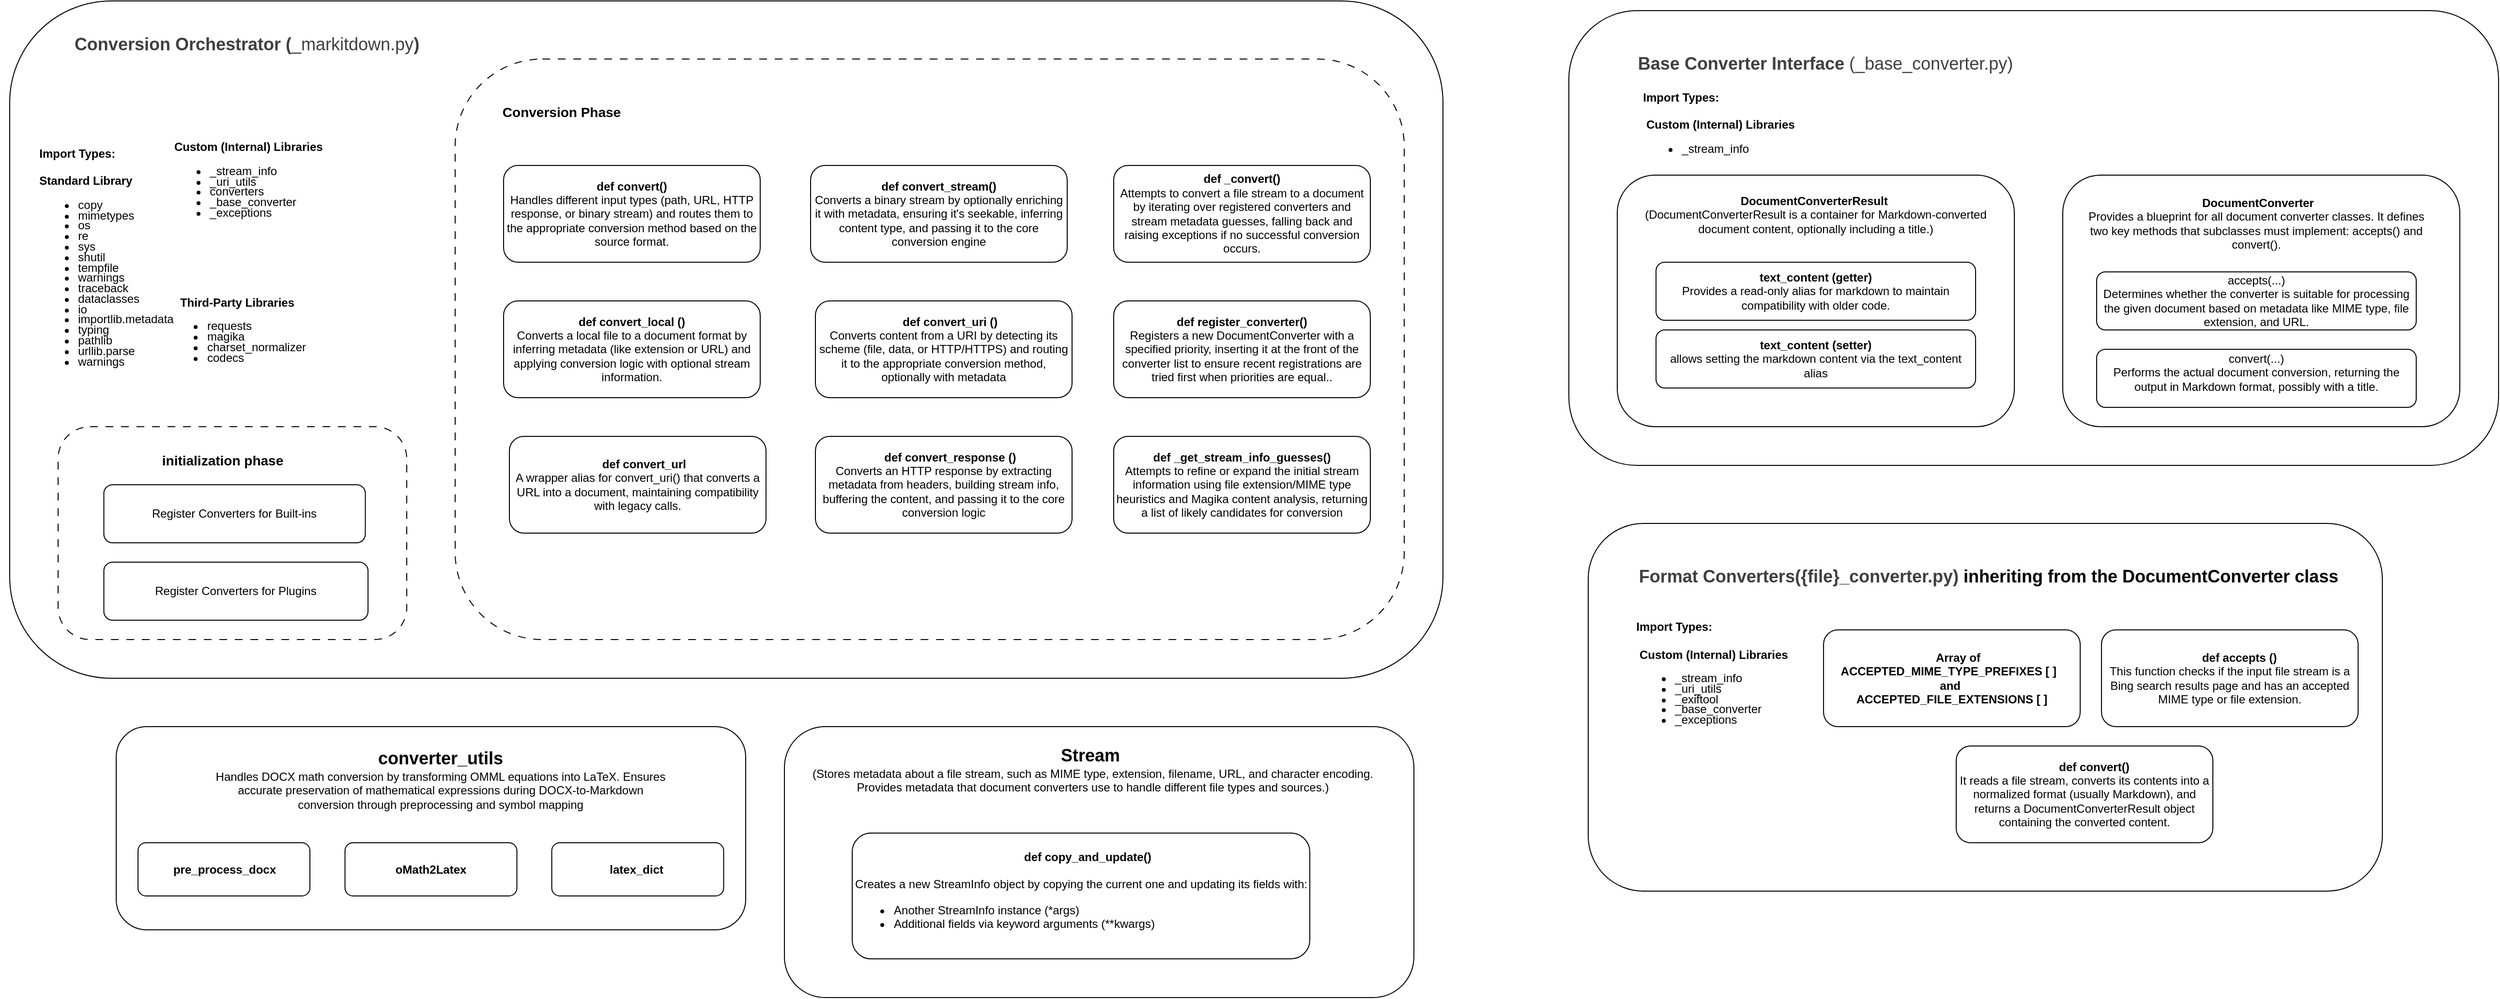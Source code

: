 <mxfile>
    <diagram id="9Ay7t5IaKKnwAftK50mF" name="Page-1">
        <mxGraphModel dx="1239" dy="313" grid="1" gridSize="10" guides="1" tooltips="1" connect="1" arrows="1" fold="1" page="1" pageScale="1" pageWidth="850" pageHeight="1100" background="#ffffff" math="0" shadow="0">
            <root>
                <mxCell id="0"/>
                <mxCell id="1" parent="0"/>
                <mxCell id="2" value="" style="rounded=1;whiteSpace=wrap;html=1;" parent="1" vertex="1">
                    <mxGeometry x="-20" y="70" width="1480" height="700" as="geometry"/>
                </mxCell>
                <mxCell id="3" value="&lt;span style=&quot;color: rgb(63, 63, 63);&quot;&gt;&lt;font style=&quot;font-size: 18px;&quot;&gt;&lt;b style=&quot;&quot;&gt;Conversion Orchestrator (&lt;/b&gt;_markitdown.py&lt;b style=&quot;&quot;&gt;)&lt;/b&gt;&lt;/font&gt;&lt;/span&gt;" style="text;html=1;align=center;verticalAlign=middle;whiteSpace=wrap;rounded=0;" parent="1" vertex="1">
                    <mxGeometry x="30" y="100" width="390" height="30" as="geometry"/>
                </mxCell>
                <mxCell id="5" value="&lt;div style=&quot;text-align: left;&quot;&gt;&lt;b style=&quot;background-color: transparent;&quot;&gt;Import Types:&lt;/b&gt;&lt;/div&gt;&lt;div style=&quot;text-align: left;&quot;&gt;&lt;b style=&quot;background-color: transparent;&quot;&gt;&lt;br&gt;&lt;/b&gt;&lt;/div&gt;&lt;span data-end=&quot;1524&quot; data-start=&quot;1504&quot;&gt;&lt;div style=&quot;font-weight: bold; text-align: left;&quot;&gt;&lt;strong style=&quot;background-color: transparent;&quot; data-end=&quot;1524&quot; data-start=&quot;1504&quot;&gt;Standard Library&lt;/strong&gt;&lt;/div&gt;&lt;ul style=&quot;line-height: 90%;&quot;&gt;&lt;li style=&quot;text-align: left;&quot;&gt;&lt;span style=&quot;&quot; data-end=&quot;1524&quot; data-start=&quot;1504&quot;&gt;copy&lt;/span&gt;&lt;/li&gt;&lt;li style=&quot;text-align: left;&quot;&gt;&lt;span data-end=&quot;1524&quot; data-start=&quot;1504&quot;&gt;mimetypes&lt;/span&gt;&lt;/li&gt;&lt;li style=&quot;text-align: left;&quot;&gt;&lt;span data-end=&quot;1524&quot; data-start=&quot;1504&quot;&gt;os&lt;/span&gt;&lt;/li&gt;&lt;li style=&quot;text-align: left;&quot;&gt;&lt;span data-end=&quot;1524&quot; data-start=&quot;1504&quot;&gt;re&lt;/span&gt;&lt;/li&gt;&lt;li style=&quot;text-align: left;&quot;&gt;&lt;span data-end=&quot;1524&quot; data-start=&quot;1504&quot;&gt;sys&lt;/span&gt;&lt;/li&gt;&lt;li style=&quot;text-align: left;&quot;&gt;&lt;span data-end=&quot;1524&quot; data-start=&quot;1504&quot;&gt;shutil&lt;/span&gt;&lt;/li&gt;&lt;li style=&quot;text-align: left;&quot;&gt;&lt;span data-end=&quot;1524&quot; data-start=&quot;1504&quot;&gt;tempfile&lt;/span&gt;&lt;/li&gt;&lt;li style=&quot;text-align: left;&quot;&gt;&lt;span data-end=&quot;1524&quot; data-start=&quot;1504&quot;&gt;warnings&lt;/span&gt;&lt;/li&gt;&lt;li style=&quot;text-align: left;&quot;&gt;&lt;span data-end=&quot;1524&quot; data-start=&quot;1504&quot;&gt;traceback&lt;/span&gt;&lt;/li&gt;&lt;li style=&quot;text-align: left;&quot;&gt;&lt;span data-end=&quot;1524&quot; data-start=&quot;1504&quot;&gt;dataclasses&lt;/span&gt;&lt;/li&gt;&lt;li style=&quot;text-align: left;&quot;&gt;&lt;span data-end=&quot;1524&quot; data-start=&quot;1504&quot;&gt;io&lt;/span&gt;&lt;/li&gt;&lt;li style=&quot;text-align: left;&quot;&gt;&lt;span data-end=&quot;1524&quot; data-start=&quot;1504&quot;&gt;importlib.metadata&lt;/span&gt;&lt;/li&gt;&lt;li style=&quot;text-align: left;&quot;&gt;&lt;span data-end=&quot;1524&quot; data-start=&quot;1504&quot;&gt;typing&lt;/span&gt;&lt;/li&gt;&lt;li style=&quot;text-align: left;&quot;&gt;&lt;span data-end=&quot;1524&quot; data-start=&quot;1504&quot;&gt;pathlib&lt;/span&gt;&lt;/li&gt;&lt;li style=&quot;text-align: left;&quot;&gt;&lt;span data-end=&quot;1524&quot; data-start=&quot;1504&quot;&gt;urllib.parse&lt;/span&gt;&lt;/li&gt;&lt;li style=&quot;text-align: left;&quot;&gt;&lt;span style=&quot;&quot; data-end=&quot;1524&quot; data-start=&quot;1504&quot;&gt;warnings&amp;nbsp;&lt;/span&gt;&lt;strong style=&quot;font-weight: bold;&quot; data-end=&quot;1524&quot; data-start=&quot;1504&quot;&gt;&amp;nbsp;&lt;/strong&gt;&lt;/li&gt;&lt;/ul&gt;&lt;/span&gt;" style="text;html=1;align=center;verticalAlign=middle;whiteSpace=wrap;rounded=0;" parent="1" vertex="1">
                    <mxGeometry x="-30" y="160" width="220" height="360" as="geometry"/>
                </mxCell>
                <mxCell id="7" value="&lt;b&gt;Third-Party Libraries&lt;/b&gt;&lt;div&gt;&lt;ul style=&quot;line-height: 90%;&quot;&gt;&lt;li style=&quot;text-align: left;&quot;&gt;requests&lt;/li&gt;&lt;li style=&quot;text-align: left;&quot;&gt;magika&lt;/li&gt;&lt;li style=&quot;text-align: left;&quot;&gt;charset_normalizer&lt;/li&gt;&lt;li style=&quot;text-align: left;&quot;&gt;codecs&lt;/li&gt;&lt;/ul&gt;&lt;/div&gt;" style="text;html=1;align=center;verticalAlign=middle;whiteSpace=wrap;rounded=0;" parent="1" vertex="1">
                    <mxGeometry x="140" y="350" width="150" height="130" as="geometry"/>
                </mxCell>
                <mxCell id="8" value="&lt;span style=&quot;font-family: monospace; font-size: 0px; text-align: start; text-wrap-mode: nowrap;&quot;&gt;%3CmxGraphModel%3E%3Croot%3E%3CmxCell%20id%3D%220%22%2F%3E%3CmxCell%20id%3D%221%22%20parent%3D%220%22%2F%3E%3CmxCell%20id%3D%222%22%20value%3D%22%26lt%3Bb%26gt%3BThird-Party%20Libraries%26lt%3B%2Fb%26gt%3B%26lt%3Bdiv%26gt%3B%26lt%3Bul%20style%3D%26quot%3Bline-height%3A%2090%25%3B%26quot%3B%26gt%3B%26lt%3Bli%20style%3D%26quot%3Btext-align%3A%20left%3B%26quot%3B%26gt%3Brequests%26lt%3B%2Fli%26gt%3B%26lt%3Bli%20style%3D%26quot%3Btext-align%3A%20left%3B%26quot%3B%26gt%3Bmagika%26lt%3B%2Fli%26gt%3B%26lt%3Bli%20style%3D%26quot%3Btext-align%3A%20left%3B%26quot%3B%26gt%3Bcharset_normalizer%26lt%3B%2Fli%26gt%3B%26lt%3Bli%20style%3D%26quot%3Btext-align%3A%20left%3B%26quot%3B%26gt%3Bcodecs%26lt%3B%2Fli%26gt%3B%26lt%3B%2Ful%26gt%3B%26lt%3B%2Fdiv%26gt%3B%22%20style%3D%22text%3Bhtml%3D1%3Balign%3Dcenter%3BverticalAlign%3Dmiddle%3BwhiteSpace%3Dwrap%3Brounded%3D0%3B%22%20vertex%3D%221%22%20parent%3D%221%22%3E%3CmxGeometry%20x%3D%22150%22%20y%3D%22190%22%20width%3D%22150%22%20height%3D%22130%22%20as%3D%22geometry%22%2F%3E%3C%2FmxCell%3E%3C%2Froot%3E%3C%2FmxGraphModel%3E&lt;/span&gt;&lt;b&gt;&amp;nbsp;Custom (Internal)&amp;nbsp;Libraries&lt;/b&gt;&lt;div&gt;&lt;ul style=&quot;line-height: 90%;&quot;&gt;&lt;li style=&quot;text-align: left;&quot;&gt;_stream_info&lt;/li&gt;&lt;li style=&quot;text-align: left;&quot;&gt;_uri_utils&lt;/li&gt;&lt;li style=&quot;text-align: left;&quot;&gt;converters&amp;nbsp;&lt;/li&gt;&lt;li style=&quot;text-align: left;&quot;&gt;_base_converter&lt;/li&gt;&lt;li style=&quot;text-align: left;&quot;&gt;_exceptions&amp;nbsp;&lt;/li&gt;&lt;/ul&gt;&lt;/div&gt;" style="text;html=1;align=center;verticalAlign=middle;whiteSpace=wrap;rounded=0;" parent="1" vertex="1">
                    <mxGeometry x="140" y="190" width="170" height="140" as="geometry"/>
                </mxCell>
                <mxCell id="9" value="" style="rounded=1;whiteSpace=wrap;html=1;dashed=1;dashPattern=8 8;" parent="1" vertex="1">
                    <mxGeometry x="30" y="510" width="360" height="220" as="geometry"/>
                </mxCell>
                <mxCell id="10" value="&lt;span style=&quot;color: rgb(0, 0, 0);&quot;&gt;&lt;b&gt;&lt;font style=&quot;font-size: 14px;&quot;&gt;initialization phase&lt;/font&gt;&lt;/b&gt;&lt;/span&gt;" style="text;html=1;align=center;verticalAlign=middle;whiteSpace=wrap;rounded=0;" parent="1" vertex="1">
                    <mxGeometry x="130" y="530" width="140" height="30" as="geometry"/>
                </mxCell>
                <mxCell id="11" value="Register Converters for Built-ins" style="rounded=1;whiteSpace=wrap;html=1;" parent="1" vertex="1">
                    <mxGeometry x="77.25" y="570" width="270" height="60" as="geometry"/>
                </mxCell>
                <mxCell id="12" value="Register Converters for Plugins" style="rounded=1;whiteSpace=wrap;html=1;" parent="1" vertex="1">
                    <mxGeometry x="77.25" y="650" width="272.75" height="60" as="geometry"/>
                </mxCell>
                <mxCell id="18" value="" style="rounded=1;whiteSpace=wrap;html=1;arcSize=15;dashed=1;dashPattern=8 8;" parent="1" vertex="1">
                    <mxGeometry x="440" y="130" width="980" height="600" as="geometry"/>
                </mxCell>
                <mxCell id="28" value="&lt;b&gt;&lt;font style=&quot;font-size: 14px;&quot;&gt;Conversion Phase&lt;/font&gt;&lt;/b&gt;" style="text;html=1;align=center;verticalAlign=middle;whiteSpace=wrap;rounded=0;" parent="1" vertex="1">
                    <mxGeometry x="480" y="170" width="140" height="30" as="geometry"/>
                </mxCell>
                <mxCell id="51" value="&lt;b&gt;def convert_local ()&lt;br&gt;&lt;/b&gt;Converts a local file to a document format by inferring metadata (like extension or URL) and applying conversion logic with optional stream information." style="rounded=1;whiteSpace=wrap;html=1;" parent="1" vertex="1">
                    <mxGeometry x="490" y="380" width="265" height="100" as="geometry"/>
                </mxCell>
                <mxCell id="52" value="&lt;b&gt;def convert()&lt;/b&gt;&lt;div&gt;Handles different input types (path, URL, HTTP response, or binary stream) and routes them to the appropriate conversion method based on the source format.&lt;/div&gt;" style="rounded=1;whiteSpace=wrap;html=1;" parent="1" vertex="1">
                    <mxGeometry x="490" y="240" width="265" height="100" as="geometry"/>
                </mxCell>
                <mxCell id="53" value="&lt;b&gt;def convert_stream()&lt;/b&gt;&lt;div&gt;Converts a binary stream by optionally enriching it with metadata, ensuring it&#39;s seekable, inferring content type, and passing it to the core conversion engine&lt;b&gt;&lt;/b&gt;&lt;/div&gt;" style="rounded=1;whiteSpace=wrap;html=1;" parent="1" vertex="1">
                    <mxGeometry x="807" y="240" width="265" height="100" as="geometry"/>
                </mxCell>
                <mxCell id="54" value="&lt;div&gt;&lt;b&gt;&amp;nbsp; &amp;nbsp; def convert_uri ()&lt;/b&gt;&lt;/div&gt;&lt;div&gt;Converts content from a URI by detecting its scheme (file, data, or HTTP/HTTPS) and routing it to the appropriate conversion method, optionally with metadata&lt;b&gt;&lt;/b&gt;&lt;/div&gt;" style="rounded=1;whiteSpace=wrap;html=1;" parent="1" vertex="1">
                    <mxGeometry x="812" y="380" width="265" height="100" as="geometry"/>
                </mxCell>
                <mxCell id="55" value="&lt;div&gt;&lt;b&gt;&amp;nbsp; &amp;nbsp; def&amp;nbsp;&lt;/b&gt;&lt;span style=&quot;background-color: transparent;&quot;&gt;&lt;b&gt;convert_url&lt;/b&gt;&lt;/span&gt;&lt;/div&gt;&lt;div&gt;A wrapper alias for convert_uri() that converts a URL into a document, maintaining compatibility with legacy calls.&lt;b&gt;&lt;/b&gt;&lt;/div&gt;" style="rounded=1;whiteSpace=wrap;html=1;" parent="1" vertex="1">
                    <mxGeometry x="496" y="520" width="265" height="100" as="geometry"/>
                </mxCell>
                <mxCell id="56" value="&lt;div&gt;&lt;b&gt;&amp;nbsp; &amp;nbsp; def&amp;nbsp;&lt;/b&gt;&lt;span style=&quot;background-color: transparent;&quot;&gt;&lt;b&gt;convert_response&lt;/b&gt;&lt;/span&gt;&lt;b style=&quot;background-color: transparent;&quot;&gt;&amp;nbsp;()&lt;/b&gt;&lt;/div&gt;&lt;div&gt;Converts an HTTP response by extracting metadata from headers, building stream info, buffering the content, and passing it to the core conversion logic&lt;b&gt;&lt;/b&gt;&lt;/div&gt;" style="rounded=1;whiteSpace=wrap;html=1;" parent="1" vertex="1">
                    <mxGeometry x="812" y="520" width="265" height="100" as="geometry"/>
                </mxCell>
                <mxCell id="57" value="&lt;b&gt;def&amp;nbsp;_convert()&lt;/b&gt;&lt;div&gt;Attempts to convert a file stream to a document by iterating over registered converters and stream metadata guesses, falling back and raising exceptions if no successful conversion occurs.&lt;/div&gt;" style="rounded=1;whiteSpace=wrap;html=1;" parent="1" vertex="1">
                    <mxGeometry x="1120" y="240" width="265" height="100" as="geometry"/>
                </mxCell>
                <mxCell id="58" value="&lt;b&gt;def register_converter()&lt;br&gt;&lt;/b&gt;&lt;div&gt;&lt;span style=&quot;background-color: transparent;&quot;&gt;Registers a new DocumentConverter with a specified priority, inserting it at the front of the converter list to ensure recent registrations are tried first when priorities are equal.&lt;/span&gt;.&lt;/div&gt;" style="rounded=1;whiteSpace=wrap;html=1;" parent="1" vertex="1">
                    <mxGeometry x="1120" y="380" width="265" height="100" as="geometry"/>
                </mxCell>
                <mxCell id="59" value="&lt;b&gt;def&amp;nbsp;&lt;/b&gt;&lt;span style=&quot;text-align: start;&quot;&gt;&lt;b&gt;_get_stream_info_guesses&lt;/b&gt;&lt;font face=&quot;monospace&quot;&gt;&lt;span style=&quot;font-size: 0px; text-wrap-mode: nowrap;&quot;&gt;%3CmxGraphModel%3E%3Croot%3E%3CmxCell%20id%3D%220%22%2F%3E%3CmxCell%20id%3D%221%22%20parent%3D%220%22%2F%3E%3CmxCell%20id%3D%222%22%20value%3D%22%26lt%3Bb%26gt%3Bdef%20register_converter()%26lt%3Bbr%26gt%3B%26lt%3B%2Fb%26gt%3B%26lt%3Bdiv%26gt%3B%26lt%3Bspan%20style%3D%26quot%3Bbackground-color%3A%20transparent%3B%26quot%3B%26gt%3BRegisters%20a%20new%20DocumentConverter%20with%20a%20specified%20priority%2C%20inserting%20it%20at%20the%20front%20of%20the%20converter%20list%20to%20ensure%20recent%20registrations%20are%20tried%20first%20when%20priorities%20are%20equal.%26lt%3B%2Fspan%26gt%3B.%26lt%3B%2Fdiv%26gt%3B%22%20style%3D%22rounded%3D1%3BwhiteSpace%3Dwrap%3Bhtml%3D1%3B%22%20vertex%3D%221%22%20parent%3D%221%22%3E%3CmxGeometry%20x%3D%221120%22%20y%3D%22395%22%20width%3D%22265%22%20height%3D%22100%22%20as%3D%22geometry%22%2F%3E%3C%2FmxCell%3E%3C%2Froot%3E%3C%2FmxGraphModel%3E&lt;/span&gt;&lt;/font&gt;&lt;/span&gt;&lt;b&gt;()&lt;br&gt;&lt;/b&gt;&lt;div&gt;Attempts to refine or expand the initial stream information using file extension/MIME type heuristics and Magika content analysis, returning a list of likely candidates for conversion&lt;/div&gt;" style="rounded=1;whiteSpace=wrap;html=1;" parent="1" vertex="1">
                    <mxGeometry x="1120" y="520" width="265" height="100" as="geometry"/>
                </mxCell>
                <mxCell id="92" value="" style="group" parent="1" vertex="1" connectable="0">
                    <mxGeometry x="1590" y="80" width="960" height="470" as="geometry"/>
                </mxCell>
                <mxCell id="75" value="" style="rounded=1;whiteSpace=wrap;html=1;" parent="92" vertex="1">
                    <mxGeometry width="960" height="470" as="geometry"/>
                </mxCell>
                <mxCell id="76" value="&lt;font style=&quot;font-size: 18px;&quot;&gt;&lt;strong style=&quot;color: rgb(63, 63, 63);&quot; data-end=&quot;843&quot; data-start=&quot;822&quot;&gt;Base Converter Interface&amp;nbsp;&lt;/strong&gt;&lt;span style=&quot;color: rgb(63, 63, 63);&quot;&gt;(_base_converter.py)&lt;/span&gt;&lt;/font&gt;" style="text;html=1;align=center;verticalAlign=middle;whiteSpace=wrap;rounded=0;" parent="92" vertex="1">
                    <mxGeometry x="50" y="40" width="430" height="30" as="geometry"/>
                </mxCell>
                <mxCell id="78" value="&lt;div style=&quot;text-align: left;&quot;&gt;&lt;b style=&quot;background-color: transparent;&quot;&gt;Import Types:&lt;/b&gt;&lt;/div&gt;&lt;div style=&quot;text-align: left;&quot;&gt;&lt;b style=&quot;background-color: transparent;&quot;&gt;&lt;br&gt;&lt;/b&gt;&lt;/div&gt;&lt;span data-end=&quot;1524&quot; data-start=&quot;1504&quot;&gt;&lt;div style=&quot;font-weight: bold; text-align: left;&quot;&gt;&lt;span style=&quot;font-weight: 400; text-wrap-mode: nowrap; font-family: monospace; font-size: 0px;&quot;&gt;%3CmxGraphModel%3E%3Croot%3E%3CmxCell%20id%3D%220%22%2F%3E%3CmxCell%20id%3D%221%22%20parent%3D%220%22%2F%3E%3CmxCell%20id%3D%222%22%20value%3D%22%26lt%3Bb%26gt%3BThird-Party%20Libraries%26lt%3B%2Fb%26gt%3B%26lt%3Bdiv%26gt%3B%26lt%3Bul%20style%3D%26quot%3Bline-height%3A%2090%25%3B%26quot%3B%26gt%3B%26lt%3Bli%20style%3D%26quot%3Btext-align%3A%20left%3B%26quot%3B%26gt%3Brequests%26lt%3B%2Fli%26gt%3B%26lt%3Bli%20style%3D%26quot%3Btext-align%3A%20left%3B%26quot%3B%26gt%3Bmagika%26lt%3B%2Fli%26gt%3B%26lt%3Bli%20style%3D%26quot%3Btext-align%3A%20left%3B%26quot%3B%26gt%3Bcharset_normalizer%26lt%3B%2Fli%26gt%3B%26lt%3Bli%20style%3D%26quot%3Btext-align%3A%20left%3B%26quot%3B%26gt%3Bcodecs%26lt%3B%2Fli%26gt%3B%26lt%3B%2Ful%26gt%3B%26lt%3B%2Fdiv%26gt%3B%22%20style%3D%22text%3Bhtml%3D1%3Balign%3Dcenter%3BverticalAlign%3Dmiddle%3BwhiteSpace%3Dwrap%3Brounded%3D0%3B%22%20vertex%3D%221%22%20parent%3D%221%22%3E%3CmxGeometry%20x%3D%22150%22%20y%3D%22190%22%20width%3D%22150%22%20height%3D%22130%22%20as%3D%22geometry%22%2F%3E%3C%2FmxCell%3E%3C%2Froot%3E%3C%2FmxGraphModel%3E&lt;/span&gt;&lt;b style=&quot;text-align: center;&quot;&gt;&amp;nbsp;Custom (Internal)&amp;nbsp;Libraries&lt;/b&gt;&lt;div style=&quot;font-weight: 400; text-align: center;&quot;&gt;&lt;ul style=&quot;line-height: 10.8px;&quot;&gt;&lt;li style=&quot;text-align: left;&quot;&gt;_stream_info&lt;/li&gt;&lt;/ul&gt;&lt;/div&gt;&lt;/div&gt;&lt;/span&gt;" style="text;html=1;align=center;verticalAlign=middle;whiteSpace=wrap;rounded=0;" parent="92" vertex="1">
                    <mxGeometry x="40" y="40" width="230" height="161" as="geometry"/>
                </mxCell>
                <mxCell id="88" value="" style="group" parent="92" vertex="1" connectable="0">
                    <mxGeometry x="510" y="170" width="410" height="260" as="geometry"/>
                </mxCell>
                <mxCell id="79" value="" style="rounded=1;whiteSpace=wrap;html=1;" parent="88" vertex="1">
                    <mxGeometry width="410" height="260" as="geometry"/>
                </mxCell>
                <mxCell id="83" value="&lt;b&gt;&amp;nbsp;DocumentConverter&lt;/b&gt;&lt;br&gt;&lt;div&gt;Provides a blueprint for all document converter classes. It defines two key methods that subclasses must implement: accepts() and convert().&lt;/div&gt;" style="text;html=1;align=center;verticalAlign=middle;whiteSpace=wrap;rounded=0;" parent="88" vertex="1">
                    <mxGeometry x="20" y="20" width="360" height="60" as="geometry"/>
                </mxCell>
                <mxCell id="84" value="accepts(...)&lt;br&gt;&lt;div&gt;Determines whether the converter is suitable for processing the given document based on metadata like MIME type, file extension, and URL.&lt;/div&gt;" style="rounded=1;whiteSpace=wrap;html=1;" parent="88" vertex="1">
                    <mxGeometry x="35" y="100" width="330" height="60" as="geometry"/>
                </mxCell>
                <mxCell id="85" value="convert(...)&lt;div&gt;&lt;span style=&quot;background-color: transparent;&quot;&gt;Performs the actual document conversion, returning the output in Markdown format, possibly with a title.&lt;/span&gt;&lt;/div&gt;&lt;div&gt;&lt;div&gt;&lt;p data-end=&quot;1160&quot; data-start=&quot;1139&quot;&gt;&lt;/p&gt;&lt;/div&gt;&lt;/div&gt;" style="rounded=1;whiteSpace=wrap;html=1;" parent="88" vertex="1">
                    <mxGeometry x="35" y="180" width="330" height="60" as="geometry"/>
                </mxCell>
                <mxCell id="90" value="" style="group" parent="92" vertex="1" connectable="0">
                    <mxGeometry x="50" y="170" width="410" height="260" as="geometry"/>
                </mxCell>
                <mxCell id="77" value="" style="rounded=1;whiteSpace=wrap;html=1;" parent="90" vertex="1">
                    <mxGeometry width="410" height="260" as="geometry"/>
                </mxCell>
                <mxCell id="80" value="&lt;b&gt;DocumentConverterResult&amp;nbsp;&lt;/b&gt;&lt;div&gt;(DocumentConverterResult is a container for Markdown-converted document content, optionally including a title.)&lt;/div&gt;" style="text;html=1;align=center;verticalAlign=middle;whiteSpace=wrap;rounded=0;" parent="90" vertex="1">
                    <mxGeometry x="25" y="15.5" width="360" height="50" as="geometry"/>
                </mxCell>
                <mxCell id="81" value="&lt;b&gt;text_content (getter)&lt;/b&gt;&lt;div&gt;Provides a read-only alias for markdown to maintain compatibility with older code.&lt;/div&gt;" style="rounded=1;whiteSpace=wrap;html=1;" parent="90" vertex="1">
                    <mxGeometry x="40" y="90" width="330" height="60" as="geometry"/>
                </mxCell>
                <mxCell id="82" value="&lt;b&gt;text_content (setter)&lt;/b&gt;&lt;br&gt;&lt;div&gt;allows setting the markdown content via the text_content alias&lt;/div&gt;" style="rounded=1;whiteSpace=wrap;html=1;" parent="90" vertex="1">
                    <mxGeometry x="40" y="160" width="330" height="60" as="geometry"/>
                </mxCell>
                <mxCell id="93" value="" style="group" parent="1" vertex="1" connectable="0">
                    <mxGeometry x="1610" y="610" width="820" height="380" as="geometry"/>
                </mxCell>
                <mxCell id="67" value="" style="rounded=1;whiteSpace=wrap;html=1;" parent="93" vertex="1">
                    <mxGeometry width="820" height="380" as="geometry"/>
                </mxCell>
                <mxCell id="68" value="&lt;div style=&quot;text-align: center;&quot;&gt;&lt;strong style=&quot;background-color: transparent; color: rgb(63, 63, 63);&quot; data-end=&quot;843&quot; data-start=&quot;822&quot;&gt;&lt;font style=&quot;font-size: 18px;&quot;&gt;Format Converters({file}_converter.py)&amp;nbsp;&lt;/font&gt;&lt;/strong&gt;&lt;span style=&quot;background-color: transparent; text-align: center;&quot;&gt;&lt;b&gt;&lt;font style=&quot;font-size: 18px;&quot;&gt;inheriting from the DocumentConverter class&lt;/font&gt;&lt;/b&gt;&lt;/span&gt;&lt;/div&gt;" style="text;html=1;align=center;verticalAlign=middle;whiteSpace=wrap;rounded=0;" parent="93" vertex="1">
                    <mxGeometry x="27.25" y="40" width="772.75" height="30" as="geometry"/>
                </mxCell>
                <mxCell id="69" value="&lt;div style=&quot;text-align: left;&quot;&gt;&lt;b style=&quot;background-color: transparent;&quot;&gt;Import Types:&lt;/b&gt;&lt;/div&gt;&lt;div style=&quot;text-align: left;&quot;&gt;&lt;b style=&quot;background-color: transparent;&quot;&gt;&lt;br&gt;&lt;/b&gt;&lt;/div&gt;&lt;span data-end=&quot;1524&quot; data-start=&quot;1504&quot;&gt;&lt;div style=&quot;font-weight: bold; text-align: left;&quot;&gt;&lt;span style=&quot;font-weight: 400; text-wrap-mode: nowrap; font-family: monospace; font-size: 0px;&quot;&gt;%3CmxGraphModel%3E%3Croot%3E%3CmxCell%20id%3D%220%22%2F%3E%3CmxCell%20id%3D%221%22%20parent%3D%220%22%2F%3E%3CmxCell%20id%3D%222%22%20value%3D%22%26lt%3Bb%26gt%3BThird-Party%20Libraries%26lt%3B%2Fb%26gt%3B%26lt%3Bdiv%26gt%3B%26lt%3Bul%20style%3D%26quot%3Bline-height%3A%2090%25%3B%26quot%3B%26gt%3B%26lt%3Bli%20style%3D%26quot%3Btext-align%3A%20left%3B%26quot%3B%26gt%3Brequests%26lt%3B%2Fli%26gt%3B%26lt%3Bli%20style%3D%26quot%3Btext-align%3A%20left%3B%26quot%3B%26gt%3Bmagika%26lt%3B%2Fli%26gt%3B%26lt%3Bli%20style%3D%26quot%3Btext-align%3A%20left%3B%26quot%3B%26gt%3Bcharset_normalizer%26lt%3B%2Fli%26gt%3B%26lt%3Bli%20style%3D%26quot%3Btext-align%3A%20left%3B%26quot%3B%26gt%3Bcodecs%26lt%3B%2Fli%26gt%3B%26lt%3B%2Ful%26gt%3B%26lt%3B%2Fdiv%26gt%3B%22%20style%3D%22text%3Bhtml%3D1%3Balign%3Dcenter%3BverticalAlign%3Dmiddle%3BwhiteSpace%3Dwrap%3Brounded%3D0%3B%22%20vertex%3D%221%22%20parent%3D%221%22%3E%3CmxGeometry%20x%3D%22150%22%20y%3D%22190%22%20width%3D%22150%22%20height%3D%22130%22%20as%3D%22geometry%22%2F%3E%3C%2FmxCell%3E%3C%2Froot%3E%3C%2FmxGraphModel%3E&lt;/span&gt;&lt;b style=&quot;text-align: center;&quot;&gt;&amp;nbsp;Custom (Internal)&amp;nbsp;Libraries&lt;/b&gt;&lt;div style=&quot;font-weight: 400; text-align: center;&quot;&gt;&lt;ul style=&quot;line-height: 10.8px;&quot;&gt;&lt;li style=&quot;text-align: left;&quot;&gt;_stream_info&lt;/li&gt;&lt;li style=&quot;text-align: left;&quot;&gt;_uri_utils&lt;/li&gt;&lt;li style=&quot;text-align: left;&quot;&gt;_exiftool&amp;nbsp;&lt;/li&gt;&lt;li style=&quot;text-align: left;&quot;&gt;_base_converter&lt;/li&gt;&lt;li style=&quot;text-align: left;&quot;&gt;_exceptions&amp;nbsp;&lt;/li&gt;&lt;/ul&gt;&lt;/div&gt;&lt;/div&gt;&lt;/span&gt;" style="text;html=1;align=center;verticalAlign=middle;whiteSpace=wrap;rounded=0;" parent="93" vertex="1">
                    <mxGeometry x="13" y="79.5" width="230" height="161" as="geometry"/>
                </mxCell>
                <mxCell id="72" value="&lt;div&gt;&lt;b&gt;&amp;nbsp; &amp;nbsp; Array of ACCEPTED_MIME_TYPE_PREFIXES [ ]&amp;nbsp;&amp;nbsp;&lt;/b&gt;&lt;/div&gt;&lt;div&gt;&lt;b&gt;and&amp;nbsp;&lt;/b&gt;&lt;/div&gt;&lt;div&gt;&lt;b&gt;ACCEPTED_FILE_EXTENSIONS [ ]&lt;/b&gt;&lt;/div&gt;" style="rounded=1;whiteSpace=wrap;html=1;" parent="93" vertex="1">
                    <mxGeometry x="243" y="110" width="265" height="100" as="geometry"/>
                </mxCell>
                <mxCell id="73" value="&lt;div&gt;&lt;b&gt;&amp;nbsp; &amp;nbsp;&amp;nbsp;&amp;nbsp; def accepts ()&lt;/b&gt;&lt;/div&gt;&lt;div&gt;This function checks if the input file stream is a Bing search results page and has an accepted MIME type or file extension.&lt;/div&gt;" style="rounded=1;whiteSpace=wrap;html=1;" parent="93" vertex="1">
                    <mxGeometry x="530" y="110" width="265" height="100" as="geometry"/>
                </mxCell>
                <mxCell id="74" value="&lt;div&gt;&lt;b&gt;&amp;nbsp; &amp;nbsp;&amp;nbsp;&amp;nbsp; def convert()&lt;/b&gt;&lt;/div&gt;&lt;div&gt;It reads a file stream, converts its contents into a normalized format (usually Markdown), and returns a DocumentConverterResult object containing the converted content.&lt;/div&gt;" style="rounded=1;whiteSpace=wrap;html=1;" parent="93" vertex="1">
                    <mxGeometry x="380" y="230" width="265" height="100" as="geometry"/>
                </mxCell>
                <mxCell id="96" value="" style="rounded=1;whiteSpace=wrap;html=1;" parent="1" vertex="1">
                    <mxGeometry x="780" y="820" width="650" height="280" as="geometry"/>
                </mxCell>
                <mxCell id="97" value="&lt;div style=&quot;text-align: center;&quot;&gt;&lt;strong data-end=&quot;1203&quot; data-start=&quot;1178&quot;&gt;&lt;font style=&quot;font-size: 18px;&quot;&gt;Stream&amp;nbsp;&lt;/font&gt;&lt;/strong&gt;&lt;/div&gt;&lt;div style=&quot;text-align: center;&quot;&gt;(&lt;span style=&quot;background-color: transparent;&quot;&gt;Stores metadata about a file stream, such as MIME type, extension, filename, URL, and character encoding.&lt;/span&gt;&lt;/div&gt;&lt;div style=&quot;text-align: center;&quot;&gt;Provides metadata that document converters use to handle different file types and sources.)&lt;/div&gt;" style="text;html=1;align=center;verticalAlign=middle;whiteSpace=wrap;rounded=0;" parent="1" vertex="1">
                    <mxGeometry x="707.25" y="840" width="782.75" height="50" as="geometry"/>
                </mxCell>
                <mxCell id="100" value="&lt;div&gt;&lt;b&gt;&amp;nbsp; &amp;nbsp; def&amp;nbsp;&lt;/b&gt;&lt;span style=&quot;background-color: transparent;&quot;&gt;&lt;b&gt;copy_and_update()&lt;/b&gt;&lt;/span&gt;&lt;/div&gt;&lt;div&gt;&lt;span style=&quot;background-color: transparent;&quot;&gt;&lt;b&gt;&lt;br&gt;&lt;/b&gt;&lt;/span&gt;&lt;/div&gt;&lt;div&gt;&lt;span style=&quot;background-color: transparent;&quot;&gt;&lt;div style=&quot;&quot;&gt;Creates a new StreamInfo object by copying the current one and updating its fields with:&lt;/div&gt;&lt;div style=&quot;&quot;&gt;&lt;ul style=&quot;&quot;&gt;&lt;li style=&quot;text-align: left;&quot;&gt;Another StreamInfo instance (*args)&lt;/li&gt;&lt;li style=&quot;text-align: left;&quot;&gt;Additional fields via keyword arguments (**kwargs)&lt;/li&gt;&lt;/ul&gt;&lt;/div&gt;&lt;/span&gt;&lt;/div&gt;" style="rounded=1;whiteSpace=wrap;html=1;" parent="1" vertex="1">
                    <mxGeometry x="850" y="930" width="472.5" height="130" as="geometry"/>
                </mxCell>
                <mxCell id="109" value="" style="rounded=1;whiteSpace=wrap;html=1;" vertex="1" parent="1">
                    <mxGeometry x="90" y="820" width="650" height="210" as="geometry"/>
                </mxCell>
                <mxCell id="110" value="&lt;b&gt;pre_process_docx&lt;/b&gt;" style="rounded=1;whiteSpace=wrap;html=1;" vertex="1" parent="1">
                    <mxGeometry x="112.5" y="940" width="177.5" height="55" as="geometry"/>
                </mxCell>
                <mxCell id="111" value="&lt;div style=&quot;text-align: center;&quot;&gt;&lt;strong data-end=&quot;1203&quot; data-start=&quot;1178&quot;&gt;&lt;font style=&quot;font-size: 18px;&quot;&gt;converter_utils&lt;/font&gt;&lt;/strong&gt;&lt;/div&gt;&lt;div style=&quot;text-align: center;&quot;&gt;Handles DOCX math conversion by transforming OMML equations into LaTeX. Ensures accurate preservation of mathematical expressions during DOCX-to-Markdown conversion through preprocessing and symbol mapping&lt;/div&gt;" style="text;html=1;align=center;verticalAlign=middle;whiteSpace=wrap;rounded=0;" vertex="1" parent="1">
                    <mxGeometry x="185" y="850" width="480" height="50" as="geometry"/>
                </mxCell>
                <mxCell id="114" value="&lt;b&gt;oMath2Latex&lt;/b&gt;" style="rounded=1;whiteSpace=wrap;html=1;" vertex="1" parent="1">
                    <mxGeometry x="326.25" y="940" width="177.5" height="55" as="geometry"/>
                </mxCell>
                <mxCell id="115" value="&lt;b&gt;latex_dict&amp;nbsp;&lt;/b&gt;" style="rounded=1;whiteSpace=wrap;html=1;" vertex="1" parent="1">
                    <mxGeometry x="539.75" y="940" width="177.5" height="55" as="geometry"/>
                </mxCell>
            </root>
        </mxGraphModel>
    </diagram>
</mxfile>